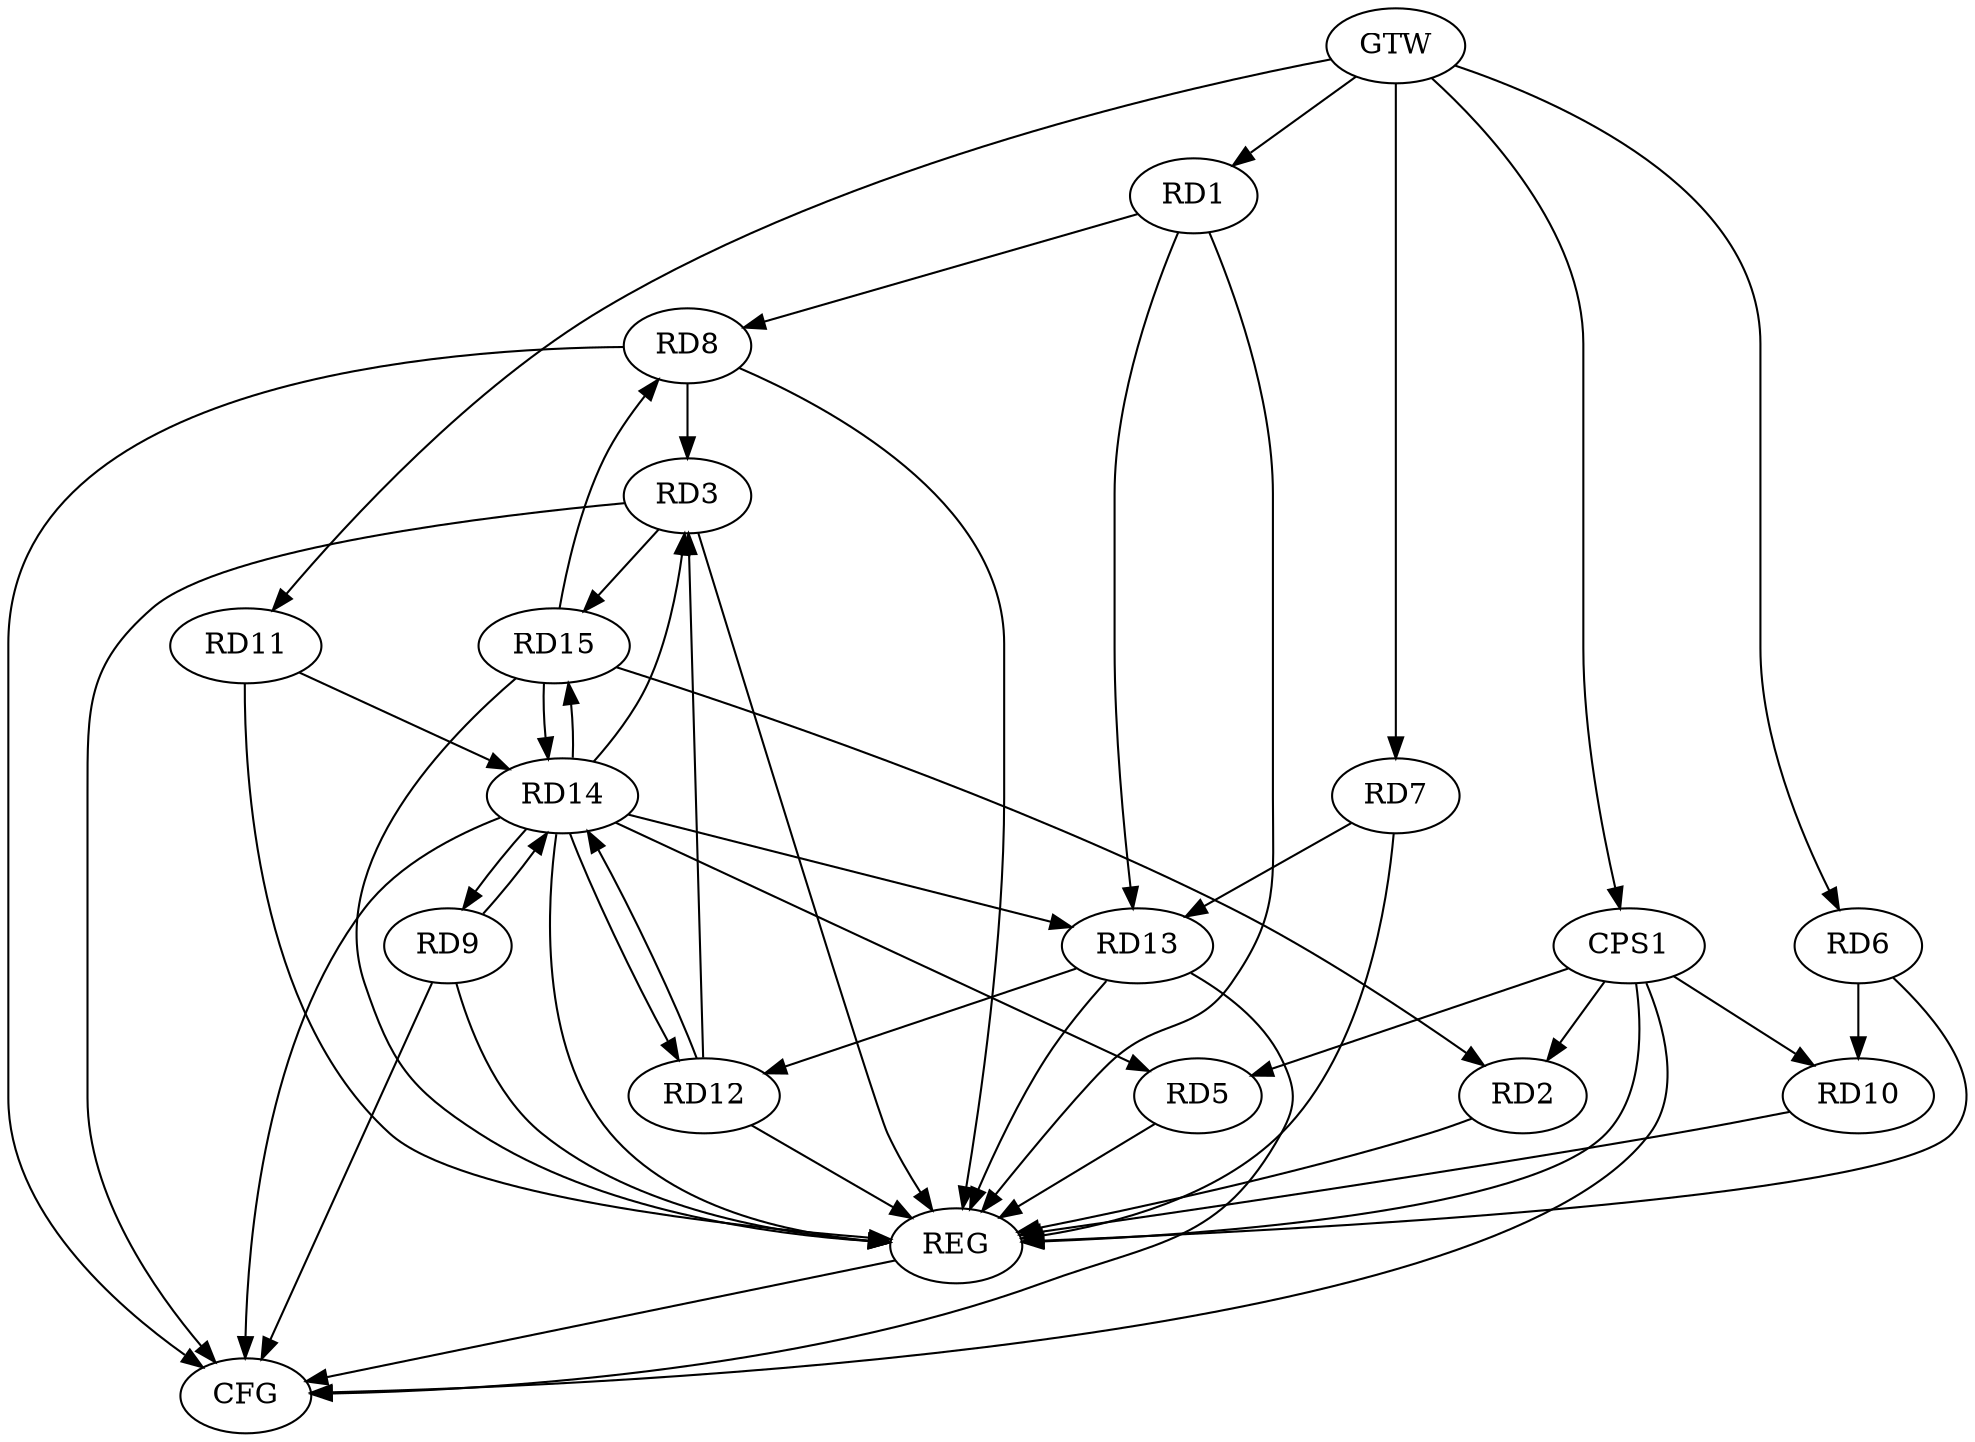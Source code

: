 strict digraph G {
  RD1 [ label="RD1" ];
  RD2 [ label="RD2" ];
  RD3 [ label="RD3" ];
  RD5 [ label="RD5" ];
  RD6 [ label="RD6" ];
  RD7 [ label="RD7" ];
  RD8 [ label="RD8" ];
  RD9 [ label="RD9" ];
  RD10 [ label="RD10" ];
  RD11 [ label="RD11" ];
  RD12 [ label="RD12" ];
  RD13 [ label="RD13" ];
  RD14 [ label="RD14" ];
  RD15 [ label="RD15" ];
  CPS1 [ label="CPS1" ];
  GTW [ label="GTW" ];
  REG [ label="REG" ];
  CFG [ label="CFG" ];
  RD1 -> RD8;
  RD1 -> RD13;
  RD15 -> RD2;
  RD8 -> RD3;
  RD12 -> RD3;
  RD14 -> RD3;
  RD3 -> RD15;
  RD14 -> RD5;
  RD6 -> RD10;
  RD7 -> RD13;
  RD15 -> RD8;
  RD9 -> RD14;
  RD11 -> RD14;
  RD13 -> RD12;
  RD12 -> RD14;
  RD14 -> RD12;
  RD15 -> RD14;
  CPS1 -> RD2;
  CPS1 -> RD5;
  CPS1 -> RD10;
  GTW -> RD1;
  GTW -> RD6;
  GTW -> RD7;
  GTW -> RD11;
  GTW -> CPS1;
  RD1 -> REG;
  RD2 -> REG;
  RD3 -> REG;
  RD5 -> REG;
  RD6 -> REG;
  RD7 -> REG;
  RD8 -> REG;
  RD9 -> REG;
  RD10 -> REG;
  RD11 -> REG;
  RD12 -> REG;
  RD13 -> REG;
  RD14 -> REG;
  RD15 -> REG;
  CPS1 -> REG;
  RD14 -> CFG;
  RD3 -> CFG;
  RD8 -> CFG;
  CPS1 -> CFG;
  RD13 -> CFG;
  RD9 -> CFG;
  REG -> CFG;
  RD14 -> RD9;
  RD14 -> RD15;
  RD14 -> RD13;
}
